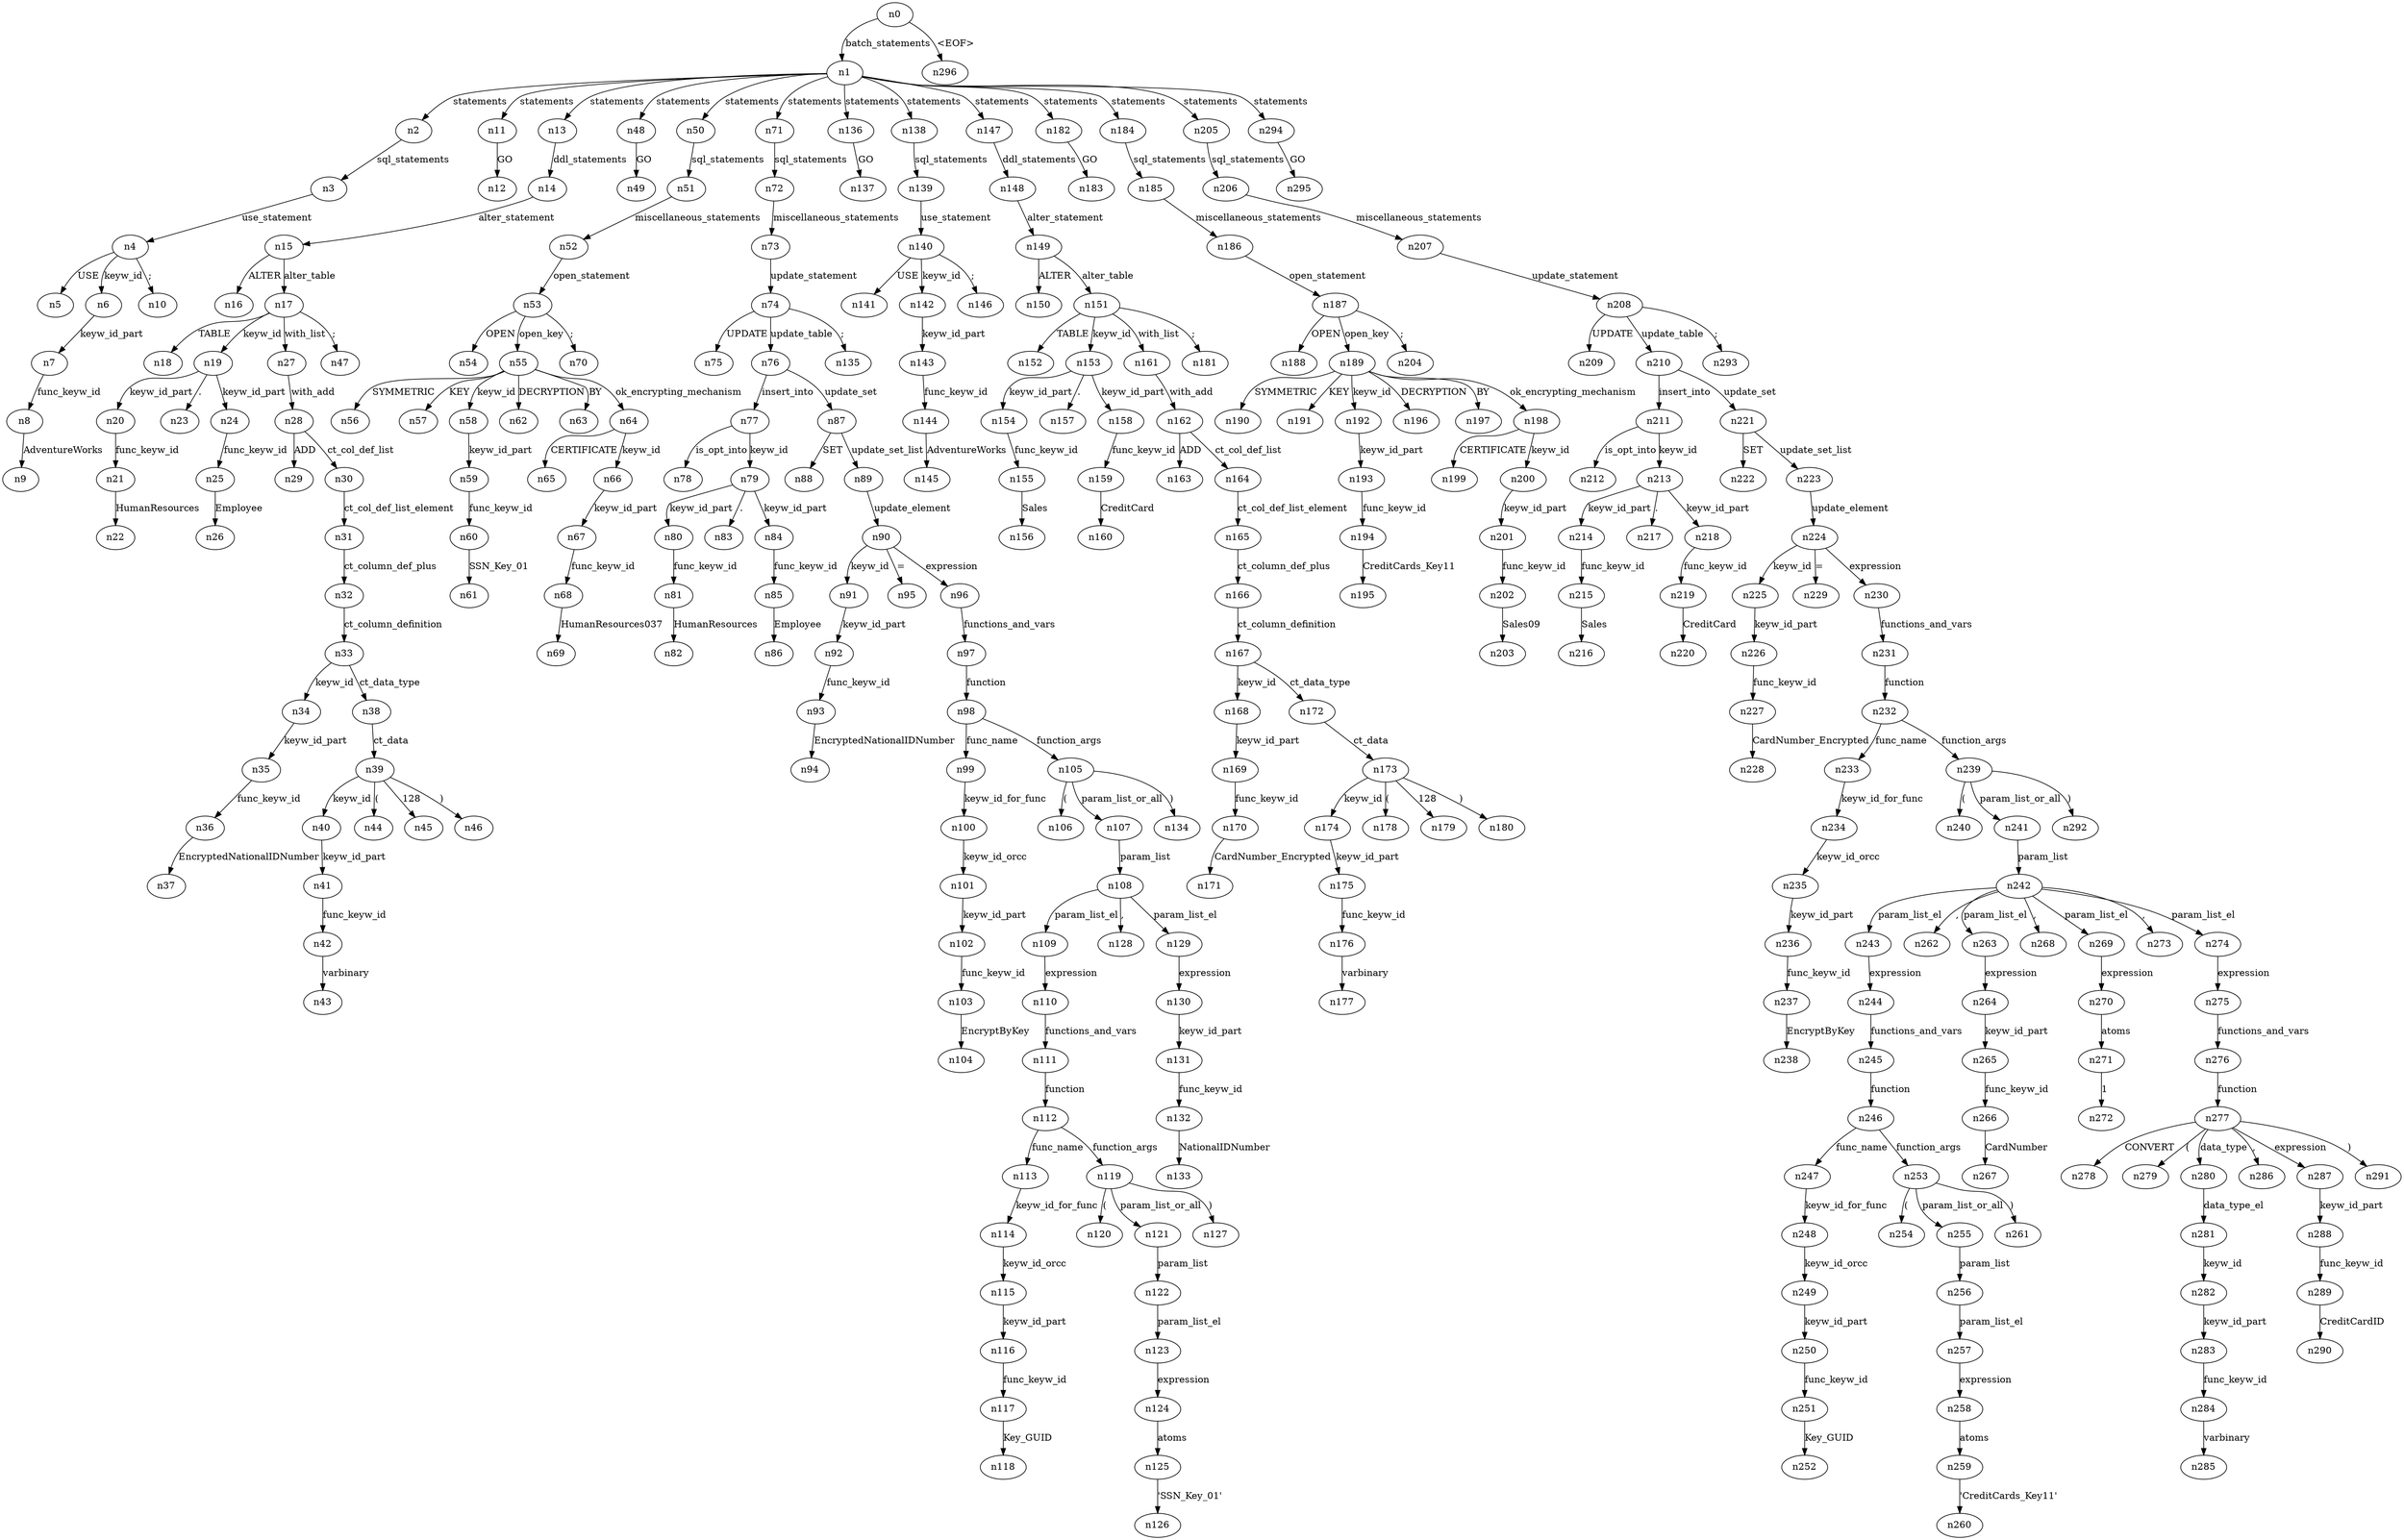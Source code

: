 digraph ParseTree {
  n0 -> n1 [label="batch_statements"];
  n1 -> n2 [label="statements"];
  n2 -> n3 [label="sql_statements"];
  n3 -> n4 [label="use_statement"];
  n4 -> n5 [label="USE"];
  n4 -> n6 [label="keyw_id"];
  n6 -> n7 [label="keyw_id_part"];
  n7 -> n8 [label="func_keyw_id"];
  n8 -> n9 [label="AdventureWorks"];
  n4 -> n10 [label=";"];
  n1 -> n11 [label="statements"];
  n11 -> n12 [label="GO"];
  n1 -> n13 [label="statements"];
  n13 -> n14 [label="ddl_statements"];
  n14 -> n15 [label="alter_statement"];
  n15 -> n16 [label="ALTER"];
  n15 -> n17 [label="alter_table"];
  n17 -> n18 [label="TABLE"];
  n17 -> n19 [label="keyw_id"];
  n19 -> n20 [label="keyw_id_part"];
  n20 -> n21 [label="func_keyw_id"];
  n21 -> n22 [label="HumanResources"];
  n19 -> n23 [label="."];
  n19 -> n24 [label="keyw_id_part"];
  n24 -> n25 [label="func_keyw_id"];
  n25 -> n26 [label="Employee"];
  n17 -> n27 [label="with_list"];
  n27 -> n28 [label="with_add"];
  n28 -> n29 [label="ADD"];
  n28 -> n30 [label="ct_col_def_list"];
  n30 -> n31 [label="ct_col_def_list_element"];
  n31 -> n32 [label="ct_column_def_plus"];
  n32 -> n33 [label="ct_column_definition"];
  n33 -> n34 [label="keyw_id"];
  n34 -> n35 [label="keyw_id_part"];
  n35 -> n36 [label="func_keyw_id"];
  n36 -> n37 [label="EncryptedNationalIDNumber"];
  n33 -> n38 [label="ct_data_type"];
  n38 -> n39 [label="ct_data"];
  n39 -> n40 [label="keyw_id"];
  n40 -> n41 [label="keyw_id_part"];
  n41 -> n42 [label="func_keyw_id"];
  n42 -> n43 [label="varbinary"];
  n39 -> n44 [label="("];
  n39 -> n45 [label="128"];
  n39 -> n46 [label=")"];
  n17 -> n47 [label=";"];
  n1 -> n48 [label="statements"];
  n48 -> n49 [label="GO"];
  n1 -> n50 [label="statements"];
  n50 -> n51 [label="sql_statements"];
  n51 -> n52 [label="miscellaneous_statements"];
  n52 -> n53 [label="open_statement"];
  n53 -> n54 [label="OPEN"];
  n53 -> n55 [label="open_key"];
  n55 -> n56 [label="SYMMETRIC"];
  n55 -> n57 [label="KEY"];
  n55 -> n58 [label="keyw_id"];
  n58 -> n59 [label="keyw_id_part"];
  n59 -> n60 [label="func_keyw_id"];
  n60 -> n61 [label="SSN_Key_01"];
  n55 -> n62 [label="DECRYPTION"];
  n55 -> n63 [label="BY"];
  n55 -> n64 [label="ok_encrypting_mechanism"];
  n64 -> n65 [label="CERTIFICATE"];
  n64 -> n66 [label="keyw_id"];
  n66 -> n67 [label="keyw_id_part"];
  n67 -> n68 [label="func_keyw_id"];
  n68 -> n69 [label="HumanResources037"];
  n53 -> n70 [label=";"];
  n1 -> n71 [label="statements"];
  n71 -> n72 [label="sql_statements"];
  n72 -> n73 [label="miscellaneous_statements"];
  n73 -> n74 [label="update_statement"];
  n74 -> n75 [label="UPDATE"];
  n74 -> n76 [label="update_table"];
  n76 -> n77 [label="insert_into"];
  n77 -> n78 [label="is_opt_into"];
  n77 -> n79 [label="keyw_id"];
  n79 -> n80 [label="keyw_id_part"];
  n80 -> n81 [label="func_keyw_id"];
  n81 -> n82 [label="HumanResources"];
  n79 -> n83 [label="."];
  n79 -> n84 [label="keyw_id_part"];
  n84 -> n85 [label="func_keyw_id"];
  n85 -> n86 [label="Employee"];
  n76 -> n87 [label="update_set"];
  n87 -> n88 [label="SET"];
  n87 -> n89 [label="update_set_list"];
  n89 -> n90 [label="update_element"];
  n90 -> n91 [label="keyw_id"];
  n91 -> n92 [label="keyw_id_part"];
  n92 -> n93 [label="func_keyw_id"];
  n93 -> n94 [label="EncryptedNationalIDNumber"];
  n90 -> n95 [label="="];
  n90 -> n96 [label="expression"];
  n96 -> n97 [label="functions_and_vars"];
  n97 -> n98 [label="function"];
  n98 -> n99 [label="func_name"];
  n99 -> n100 [label="keyw_id_for_func"];
  n100 -> n101 [label="keyw_id_orcc"];
  n101 -> n102 [label="keyw_id_part"];
  n102 -> n103 [label="func_keyw_id"];
  n103 -> n104 [label="EncryptByKey"];
  n98 -> n105 [label="function_args"];
  n105 -> n106 [label="("];
  n105 -> n107 [label="param_list_or_all"];
  n107 -> n108 [label="param_list"];
  n108 -> n109 [label="param_list_el"];
  n109 -> n110 [label="expression"];
  n110 -> n111 [label="functions_and_vars"];
  n111 -> n112 [label="function"];
  n112 -> n113 [label="func_name"];
  n113 -> n114 [label="keyw_id_for_func"];
  n114 -> n115 [label="keyw_id_orcc"];
  n115 -> n116 [label="keyw_id_part"];
  n116 -> n117 [label="func_keyw_id"];
  n117 -> n118 [label="Key_GUID"];
  n112 -> n119 [label="function_args"];
  n119 -> n120 [label="("];
  n119 -> n121 [label="param_list_or_all"];
  n121 -> n122 [label="param_list"];
  n122 -> n123 [label="param_list_el"];
  n123 -> n124 [label="expression"];
  n124 -> n125 [label="atoms"];
  n125 -> n126 [label="'SSN_Key_01'"];
  n119 -> n127 [label=")"];
  n108 -> n128 [label=","];
  n108 -> n129 [label="param_list_el"];
  n129 -> n130 [label="expression"];
  n130 -> n131 [label="keyw_id_part"];
  n131 -> n132 [label="func_keyw_id"];
  n132 -> n133 [label="NationalIDNumber"];
  n105 -> n134 [label=")"];
  n74 -> n135 [label=";"];
  n1 -> n136 [label="statements"];
  n136 -> n137 [label="GO"];
  n1 -> n138 [label="statements"];
  n138 -> n139 [label="sql_statements"];
  n139 -> n140 [label="use_statement"];
  n140 -> n141 [label="USE"];
  n140 -> n142 [label="keyw_id"];
  n142 -> n143 [label="keyw_id_part"];
  n143 -> n144 [label="func_keyw_id"];
  n144 -> n145 [label="AdventureWorks"];
  n140 -> n146 [label=";"];
  n1 -> n147 [label="statements"];
  n147 -> n148 [label="ddl_statements"];
  n148 -> n149 [label="alter_statement"];
  n149 -> n150 [label="ALTER"];
  n149 -> n151 [label="alter_table"];
  n151 -> n152 [label="TABLE"];
  n151 -> n153 [label="keyw_id"];
  n153 -> n154 [label="keyw_id_part"];
  n154 -> n155 [label="func_keyw_id"];
  n155 -> n156 [label="Sales"];
  n153 -> n157 [label="."];
  n153 -> n158 [label="keyw_id_part"];
  n158 -> n159 [label="func_keyw_id"];
  n159 -> n160 [label="CreditCard"];
  n151 -> n161 [label="with_list"];
  n161 -> n162 [label="with_add"];
  n162 -> n163 [label="ADD"];
  n162 -> n164 [label="ct_col_def_list"];
  n164 -> n165 [label="ct_col_def_list_element"];
  n165 -> n166 [label="ct_column_def_plus"];
  n166 -> n167 [label="ct_column_definition"];
  n167 -> n168 [label="keyw_id"];
  n168 -> n169 [label="keyw_id_part"];
  n169 -> n170 [label="func_keyw_id"];
  n170 -> n171 [label="CardNumber_Encrypted"];
  n167 -> n172 [label="ct_data_type"];
  n172 -> n173 [label="ct_data"];
  n173 -> n174 [label="keyw_id"];
  n174 -> n175 [label="keyw_id_part"];
  n175 -> n176 [label="func_keyw_id"];
  n176 -> n177 [label="varbinary"];
  n173 -> n178 [label="("];
  n173 -> n179 [label="128"];
  n173 -> n180 [label=")"];
  n151 -> n181 [label=";"];
  n1 -> n182 [label="statements"];
  n182 -> n183 [label="GO"];
  n1 -> n184 [label="statements"];
  n184 -> n185 [label="sql_statements"];
  n185 -> n186 [label="miscellaneous_statements"];
  n186 -> n187 [label="open_statement"];
  n187 -> n188 [label="OPEN"];
  n187 -> n189 [label="open_key"];
  n189 -> n190 [label="SYMMETRIC"];
  n189 -> n191 [label="KEY"];
  n189 -> n192 [label="keyw_id"];
  n192 -> n193 [label="keyw_id_part"];
  n193 -> n194 [label="func_keyw_id"];
  n194 -> n195 [label="CreditCards_Key11"];
  n189 -> n196 [label="DECRYPTION"];
  n189 -> n197 [label="BY"];
  n189 -> n198 [label="ok_encrypting_mechanism"];
  n198 -> n199 [label="CERTIFICATE"];
  n198 -> n200 [label="keyw_id"];
  n200 -> n201 [label="keyw_id_part"];
  n201 -> n202 [label="func_keyw_id"];
  n202 -> n203 [label="Sales09"];
  n187 -> n204 [label=";"];
  n1 -> n205 [label="statements"];
  n205 -> n206 [label="sql_statements"];
  n206 -> n207 [label="miscellaneous_statements"];
  n207 -> n208 [label="update_statement"];
  n208 -> n209 [label="UPDATE"];
  n208 -> n210 [label="update_table"];
  n210 -> n211 [label="insert_into"];
  n211 -> n212 [label="is_opt_into"];
  n211 -> n213 [label="keyw_id"];
  n213 -> n214 [label="keyw_id_part"];
  n214 -> n215 [label="func_keyw_id"];
  n215 -> n216 [label="Sales"];
  n213 -> n217 [label="."];
  n213 -> n218 [label="keyw_id_part"];
  n218 -> n219 [label="func_keyw_id"];
  n219 -> n220 [label="CreditCard"];
  n210 -> n221 [label="update_set"];
  n221 -> n222 [label="SET"];
  n221 -> n223 [label="update_set_list"];
  n223 -> n224 [label="update_element"];
  n224 -> n225 [label="keyw_id"];
  n225 -> n226 [label="keyw_id_part"];
  n226 -> n227 [label="func_keyw_id"];
  n227 -> n228 [label="CardNumber_Encrypted"];
  n224 -> n229 [label="="];
  n224 -> n230 [label="expression"];
  n230 -> n231 [label="functions_and_vars"];
  n231 -> n232 [label="function"];
  n232 -> n233 [label="func_name"];
  n233 -> n234 [label="keyw_id_for_func"];
  n234 -> n235 [label="keyw_id_orcc"];
  n235 -> n236 [label="keyw_id_part"];
  n236 -> n237 [label="func_keyw_id"];
  n237 -> n238 [label="EncryptByKey"];
  n232 -> n239 [label="function_args"];
  n239 -> n240 [label="("];
  n239 -> n241 [label="param_list_or_all"];
  n241 -> n242 [label="param_list"];
  n242 -> n243 [label="param_list_el"];
  n243 -> n244 [label="expression"];
  n244 -> n245 [label="functions_and_vars"];
  n245 -> n246 [label="function"];
  n246 -> n247 [label="func_name"];
  n247 -> n248 [label="keyw_id_for_func"];
  n248 -> n249 [label="keyw_id_orcc"];
  n249 -> n250 [label="keyw_id_part"];
  n250 -> n251 [label="func_keyw_id"];
  n251 -> n252 [label="Key_GUID"];
  n246 -> n253 [label="function_args"];
  n253 -> n254 [label="("];
  n253 -> n255 [label="param_list_or_all"];
  n255 -> n256 [label="param_list"];
  n256 -> n257 [label="param_list_el"];
  n257 -> n258 [label="expression"];
  n258 -> n259 [label="atoms"];
  n259 -> n260 [label="'CreditCards_Key11'"];
  n253 -> n261 [label=")"];
  n242 -> n262 [label=","];
  n242 -> n263 [label="param_list_el"];
  n263 -> n264 [label="expression"];
  n264 -> n265 [label="keyw_id_part"];
  n265 -> n266 [label="func_keyw_id"];
  n266 -> n267 [label="CardNumber"];
  n242 -> n268 [label=","];
  n242 -> n269 [label="param_list_el"];
  n269 -> n270 [label="expression"];
  n270 -> n271 [label="atoms"];
  n271 -> n272 [label="1"];
  n242 -> n273 [label=","];
  n242 -> n274 [label="param_list_el"];
  n274 -> n275 [label="expression"];
  n275 -> n276 [label="functions_and_vars"];
  n276 -> n277 [label="function"];
  n277 -> n278 [label="CONVERT"];
  n277 -> n279 [label="("];
  n277 -> n280 [label="data_type"];
  n280 -> n281 [label="data_type_el"];
  n281 -> n282 [label="keyw_id"];
  n282 -> n283 [label="keyw_id_part"];
  n283 -> n284 [label="func_keyw_id"];
  n284 -> n285 [label="varbinary"];
  n277 -> n286 [label=","];
  n277 -> n287 [label="expression"];
  n287 -> n288 [label="keyw_id_part"];
  n288 -> n289 [label="func_keyw_id"];
  n289 -> n290 [label="CreditCardID"];
  n277 -> n291 [label=")"];
  n239 -> n292 [label=")"];
  n208 -> n293 [label=";"];
  n1 -> n294 [label="statements"];
  n294 -> n295 [label="GO"];
  n0 -> n296 [label="<EOF>"];
}